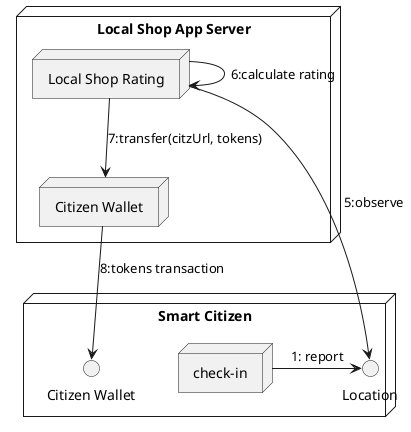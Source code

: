 @startuml

node "Local Shop App Server" as dsmServer {

node "Citizen Wallet" as wallet

node "Local Shop Rating" as citzRate

}


node "Smart Citizen" as citz {
interface "Citizen Wallet" as citzWallet

node "check-in" as checkin

interface "Location" as location
}

checkin -> location : 1: report

citzRate --> location : 5:observe

citzRate -> citzRate : 6:calculate rating

citzRate --> wallet : 7:transfer(citzUrl, tokens)

wallet --> citzWallet : 8:tokens transaction

@enduml
